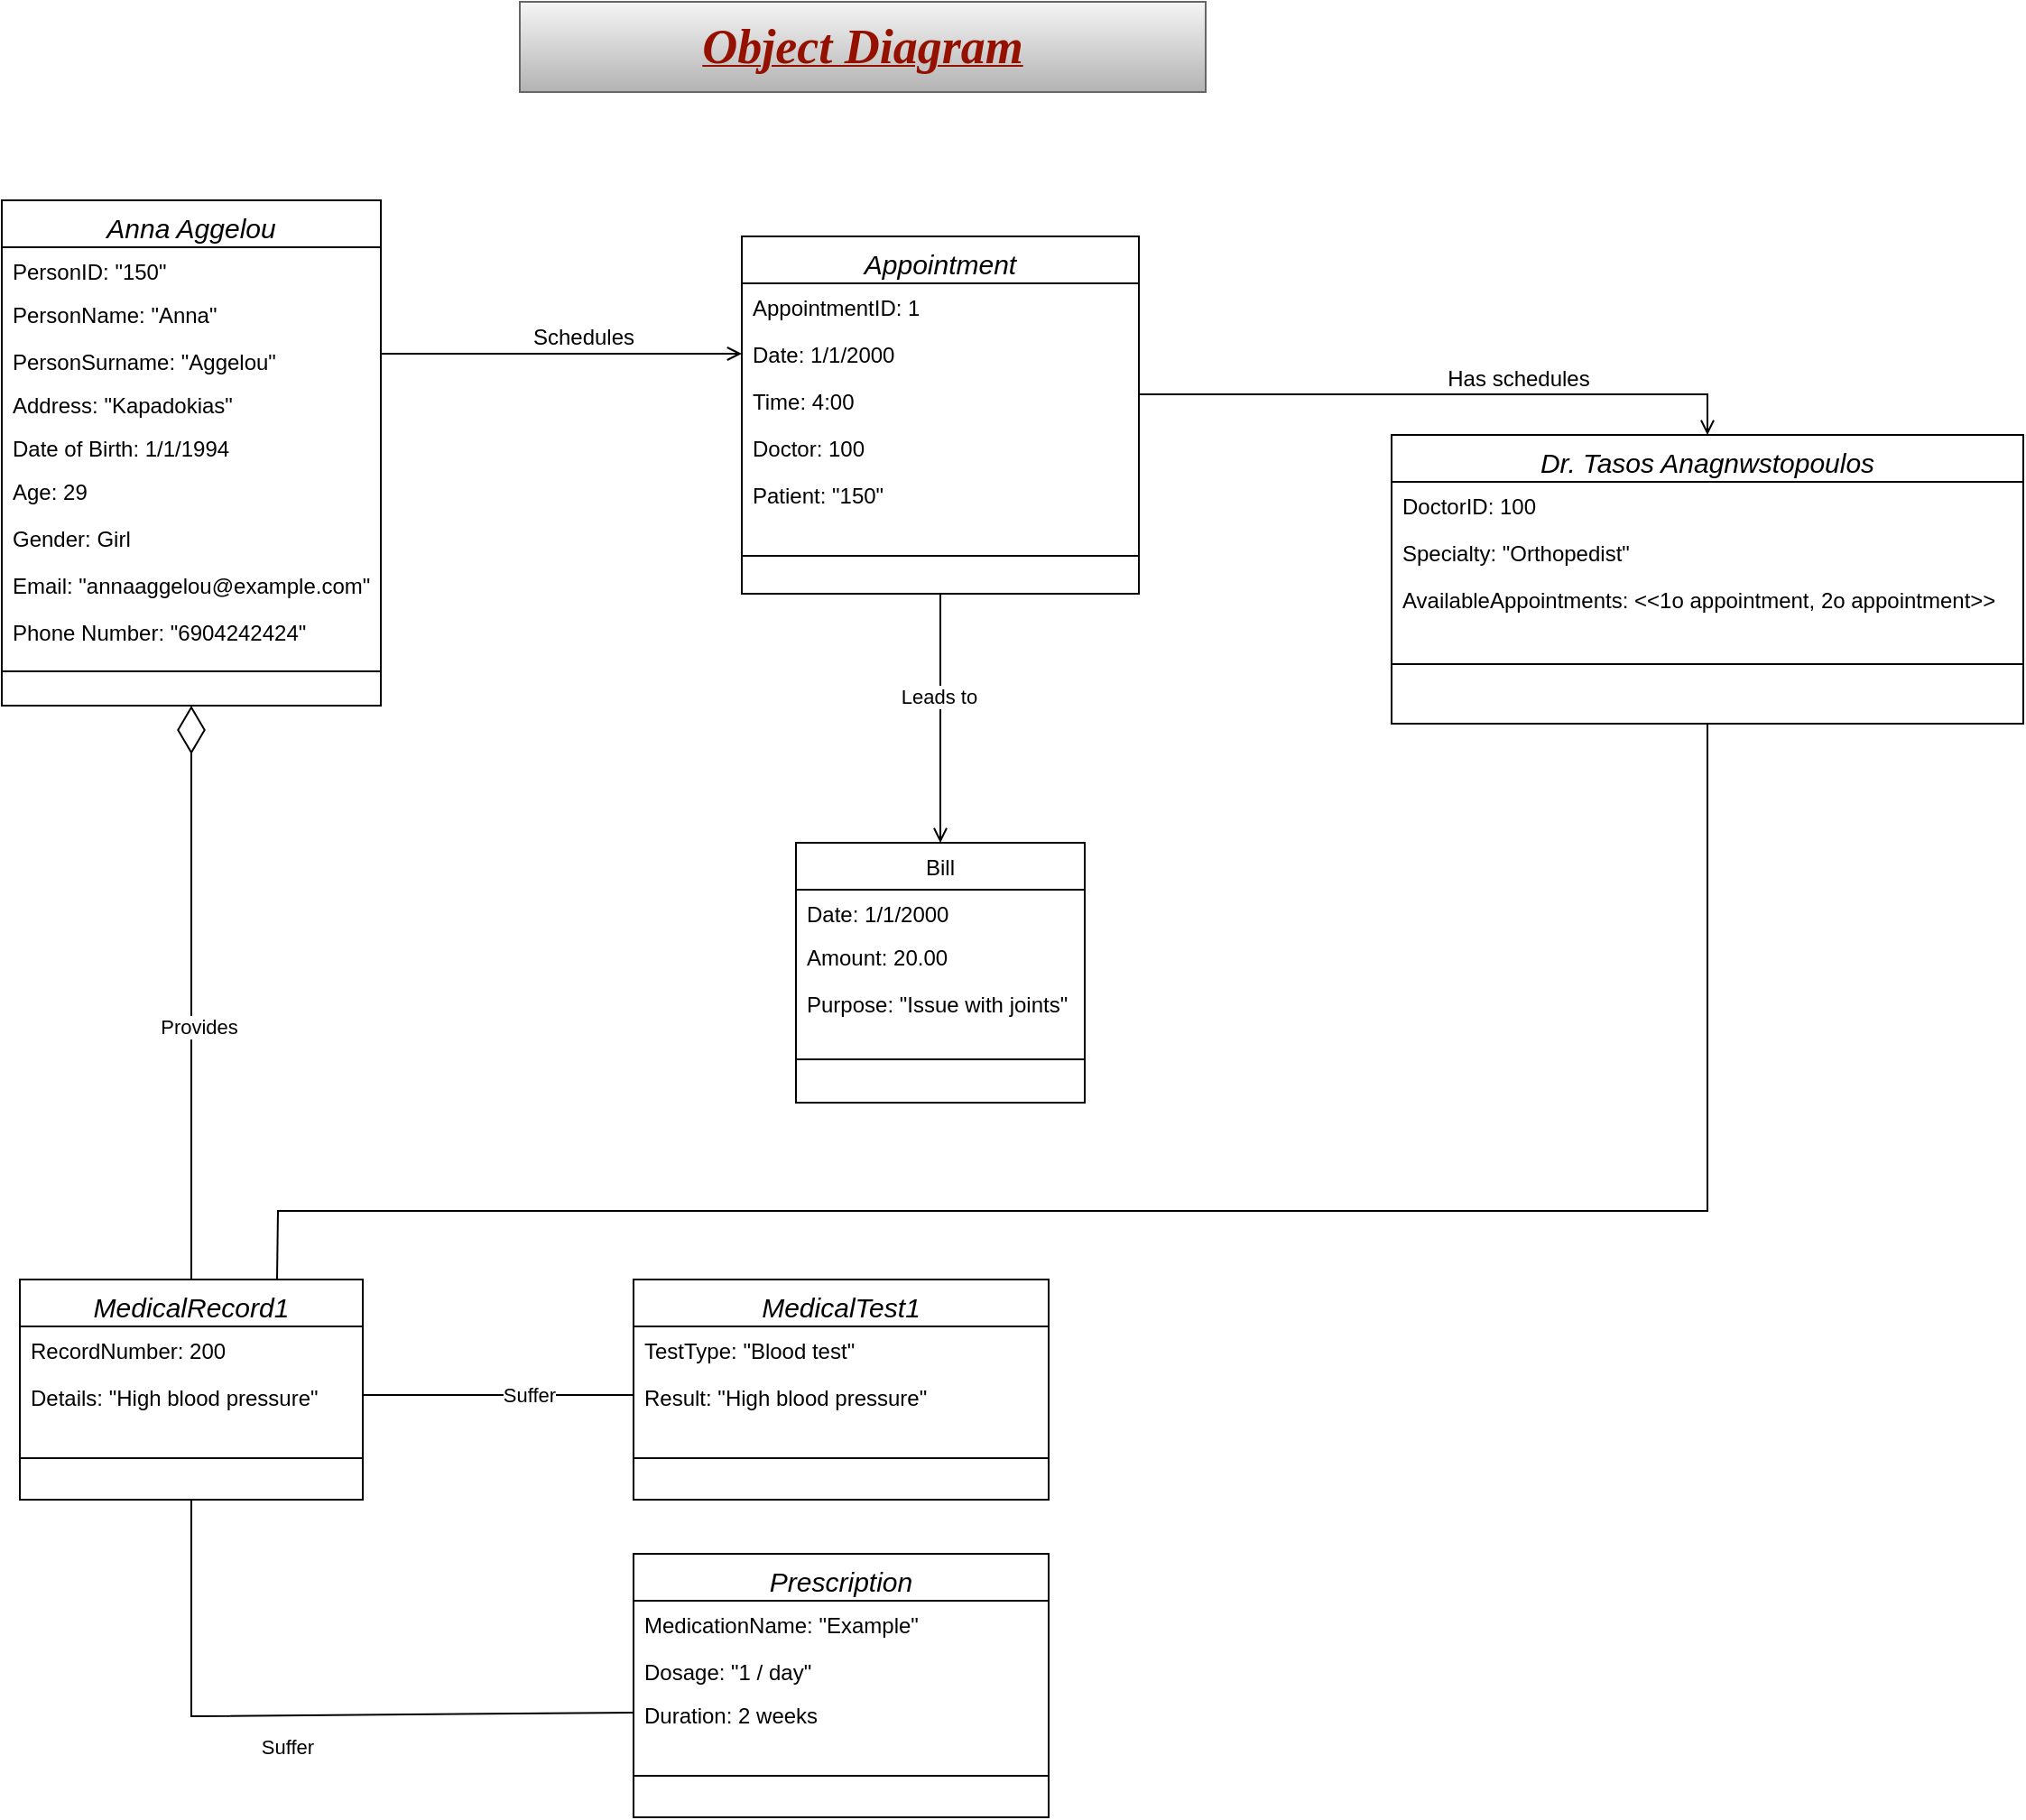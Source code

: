 <mxfile version="24.1.0" type="device">
  <diagram id="C5RBs43oDa-KdzZeNtuy" name="Page-1">
    <mxGraphModel dx="1537" dy="906" grid="1" gridSize="10" guides="1" tooltips="1" connect="1" arrows="1" fold="1" page="1" pageScale="1" pageWidth="827" pageHeight="1169" math="0" shadow="0">
      <root>
        <mxCell id="WIyWlLk6GJQsqaUBKTNV-0" />
        <mxCell id="WIyWlLk6GJQsqaUBKTNV-1" parent="WIyWlLk6GJQsqaUBKTNV-0" />
        <mxCell id="zkfFHV4jXpPFQw0GAbJ--0" value="Anna Aggelou" style="swimlane;fontStyle=2;align=center;verticalAlign=top;childLayout=stackLayout;horizontal=1;startSize=26;horizontalStack=0;resizeParent=1;resizeLast=0;collapsible=1;marginBottom=0;rounded=0;shadow=0;strokeWidth=1;fontSize=15;" parent="WIyWlLk6GJQsqaUBKTNV-1" vertex="1">
          <mxGeometry x="160" y="120" width="210" height="280" as="geometry">
            <mxRectangle x="230" y="140" width="160" height="26" as="alternateBounds" />
          </mxGeometry>
        </mxCell>
        <mxCell id="oY0IliDtDgpFpHg6CaRC-24" value="PersonID: &quot;150&quot;" style="text;align=left;verticalAlign=top;spacingLeft=4;spacingRight=4;overflow=hidden;rotatable=0;points=[[0,0.5],[1,0.5]];portConstraint=eastwest;" vertex="1" parent="zkfFHV4jXpPFQw0GAbJ--0">
          <mxGeometry y="26" width="210" height="24" as="geometry" />
        </mxCell>
        <mxCell id="zkfFHV4jXpPFQw0GAbJ--1" value="PersonName: &quot;Anna&quot;" style="text;align=left;verticalAlign=top;spacingLeft=4;spacingRight=4;overflow=hidden;rotatable=0;points=[[0,0.5],[1,0.5]];portConstraint=eastwest;" parent="zkfFHV4jXpPFQw0GAbJ--0" vertex="1">
          <mxGeometry y="50" width="210" height="26" as="geometry" />
        </mxCell>
        <mxCell id="oY0IliDtDgpFpHg6CaRC-25" value="PersonSurname: &quot;Aggelou&quot;" style="text;align=left;verticalAlign=top;spacingLeft=4;spacingRight=4;overflow=hidden;rotatable=0;points=[[0,0.5],[1,0.5]];portConstraint=eastwest;" vertex="1" parent="zkfFHV4jXpPFQw0GAbJ--0">
          <mxGeometry y="76" width="210" height="24" as="geometry" />
        </mxCell>
        <mxCell id="oY0IliDtDgpFpHg6CaRC-26" value="Address: &quot;Kapadokias&quot;" style="text;align=left;verticalAlign=top;spacingLeft=4;spacingRight=4;overflow=hidden;rotatable=0;points=[[0,0.5],[1,0.5]];portConstraint=eastwest;" vertex="1" parent="zkfFHV4jXpPFQw0GAbJ--0">
          <mxGeometry y="100" width="210" height="24" as="geometry" />
        </mxCell>
        <mxCell id="oY0IliDtDgpFpHg6CaRC-27" value="Date of Birth: 1/1/1994" style="text;align=left;verticalAlign=top;spacingLeft=4;spacingRight=4;overflow=hidden;rotatable=0;points=[[0,0.5],[1,0.5]];portConstraint=eastwest;" vertex="1" parent="zkfFHV4jXpPFQw0GAbJ--0">
          <mxGeometry y="124" width="210" height="24" as="geometry" />
        </mxCell>
        <mxCell id="oY0IliDtDgpFpHg6CaRC-18" value="Age: 29" style="text;align=left;verticalAlign=top;spacingLeft=4;spacingRight=4;overflow=hidden;rotatable=0;points=[[0,0.5],[1,0.5]];portConstraint=eastwest;rounded=0;shadow=0;html=0;" vertex="1" parent="zkfFHV4jXpPFQw0GAbJ--0">
          <mxGeometry y="148" width="210" height="26" as="geometry" />
        </mxCell>
        <mxCell id="oY0IliDtDgpFpHg6CaRC-19" value="Gender: Girl" style="text;align=left;verticalAlign=top;spacingLeft=4;spacingRight=4;overflow=hidden;rotatable=0;points=[[0,0.5],[1,0.5]];portConstraint=eastwest;rounded=0;shadow=0;html=0;" vertex="1" parent="zkfFHV4jXpPFQw0GAbJ--0">
          <mxGeometry y="174" width="210" height="26" as="geometry" />
        </mxCell>
        <mxCell id="zkfFHV4jXpPFQw0GAbJ--3" value="Email: &quot;annaaggelou@example.com&quot;" style="text;align=left;verticalAlign=top;spacingLeft=4;spacingRight=4;overflow=hidden;rotatable=0;points=[[0,0.5],[1,0.5]];portConstraint=eastwest;rounded=0;shadow=0;html=0;" parent="zkfFHV4jXpPFQw0GAbJ--0" vertex="1">
          <mxGeometry y="200" width="210" height="26" as="geometry" />
        </mxCell>
        <mxCell id="zkfFHV4jXpPFQw0GAbJ--2" value="Phone Number: &quot;6904242424&quot;" style="text;align=left;verticalAlign=top;spacingLeft=4;spacingRight=4;overflow=hidden;rotatable=0;points=[[0,0.5],[1,0.5]];portConstraint=eastwest;rounded=0;shadow=0;html=0;" parent="zkfFHV4jXpPFQw0GAbJ--0" vertex="1">
          <mxGeometry y="226" width="210" height="26" as="geometry" />
        </mxCell>
        <mxCell id="zkfFHV4jXpPFQw0GAbJ--4" value="" style="line;html=1;strokeWidth=1;align=left;verticalAlign=middle;spacingTop=-1;spacingLeft=3;spacingRight=3;rotatable=0;labelPosition=right;points=[];portConstraint=eastwest;" parent="zkfFHV4jXpPFQw0GAbJ--0" vertex="1">
          <mxGeometry y="252" width="210" height="18" as="geometry" />
        </mxCell>
        <mxCell id="zkfFHV4jXpPFQw0GAbJ--26" value="" style="endArrow=open;shadow=0;strokeWidth=1;rounded=0;curved=0;endFill=1;edgeStyle=elbowEdgeStyle;elbow=vertical;entryX=0;entryY=0.5;entryDx=0;entryDy=0;" parent="WIyWlLk6GJQsqaUBKTNV-1" source="zkfFHV4jXpPFQw0GAbJ--0" target="oY0IliDtDgpFpHg6CaRC-3" edge="1">
          <mxGeometry x="0.5" y="41" relative="1" as="geometry">
            <mxPoint x="380" y="192" as="sourcePoint" />
            <mxPoint x="540" y="192" as="targetPoint" />
            <mxPoint x="-40" y="32" as="offset" />
          </mxGeometry>
        </mxCell>
        <mxCell id="zkfFHV4jXpPFQw0GAbJ--28" value="" style="resizable=0;align=right;verticalAlign=bottom;labelBackgroundColor=none;fontSize=12;" parent="zkfFHV4jXpPFQw0GAbJ--26" connectable="0" vertex="1">
          <mxGeometry x="1" relative="1" as="geometry">
            <mxPoint x="-7" y="4" as="offset" />
          </mxGeometry>
        </mxCell>
        <mxCell id="zkfFHV4jXpPFQw0GAbJ--29" value="Schedules" style="text;html=1;resizable=0;points=[];;align=center;verticalAlign=middle;labelBackgroundColor=none;rounded=0;shadow=0;strokeWidth=1;fontSize=12;" parent="zkfFHV4jXpPFQw0GAbJ--26" vertex="1" connectable="0">
          <mxGeometry x="0.5" y="49" relative="1" as="geometry">
            <mxPoint x="-38" y="40" as="offset" />
          </mxGeometry>
        </mxCell>
        <mxCell id="oY0IliDtDgpFpHg6CaRC-0" value="&lt;font color=&quot;#941100&quot; face=&quot;Times New Roman&quot;&gt;&lt;b&gt;&lt;i&gt;&lt;u&gt;&lt;font style=&quot;font-size: 27px;&quot;&gt;Object Diagram &lt;/font&gt;&lt;/u&gt;&lt;/i&gt;&lt;/b&gt;&lt;/font&gt;" style="rounded=0;whiteSpace=wrap;html=1;fillColor=#f5f5f5;gradientColor=#b3b3b3;strokeColor=#666666;" vertex="1" parent="WIyWlLk6GJQsqaUBKTNV-1">
          <mxGeometry x="447" y="10" width="380" height="50" as="geometry" />
        </mxCell>
        <mxCell id="oY0IliDtDgpFpHg6CaRC-1" value="Appointment " style="swimlane;fontStyle=2;align=center;verticalAlign=top;childLayout=stackLayout;horizontal=1;startSize=26;horizontalStack=0;resizeParent=1;resizeLast=0;collapsible=1;marginBottom=0;rounded=0;shadow=0;strokeWidth=1;fontSize=15;" vertex="1" parent="WIyWlLk6GJQsqaUBKTNV-1">
          <mxGeometry x="570" y="140" width="220" height="198" as="geometry">
            <mxRectangle x="130" y="380" width="160" height="26" as="alternateBounds" />
          </mxGeometry>
        </mxCell>
        <mxCell id="oY0IliDtDgpFpHg6CaRC-2" value="AppointmentID: 1" style="text;align=left;verticalAlign=top;spacingLeft=4;spacingRight=4;overflow=hidden;rotatable=0;points=[[0,0.5],[1,0.5]];portConstraint=eastwest;rounded=0;shadow=0;html=0;" vertex="1" parent="oY0IliDtDgpFpHg6CaRC-1">
          <mxGeometry y="26" width="220" height="26" as="geometry" />
        </mxCell>
        <mxCell id="oY0IliDtDgpFpHg6CaRC-3" value="Date: 1/1/2000" style="text;align=left;verticalAlign=top;spacingLeft=4;spacingRight=4;overflow=hidden;rotatable=0;points=[[0,0.5],[1,0.5]];portConstraint=eastwest;" vertex="1" parent="oY0IliDtDgpFpHg6CaRC-1">
          <mxGeometry y="52" width="220" height="26" as="geometry" />
        </mxCell>
        <mxCell id="oY0IliDtDgpFpHg6CaRC-4" value="Time: 4:00" style="text;align=left;verticalAlign=top;spacingLeft=4;spacingRight=4;overflow=hidden;rotatable=0;points=[[0,0.5],[1,0.5]];portConstraint=eastwest;rounded=0;shadow=0;html=0;" vertex="1" parent="oY0IliDtDgpFpHg6CaRC-1">
          <mxGeometry y="78" width="220" height="26" as="geometry" />
        </mxCell>
        <mxCell id="oY0IliDtDgpFpHg6CaRC-5" value="Doctor: 100" style="text;align=left;verticalAlign=top;spacingLeft=4;spacingRight=4;overflow=hidden;rotatable=0;points=[[0,0.5],[1,0.5]];portConstraint=eastwest;rounded=0;shadow=0;html=0;" vertex="1" parent="oY0IliDtDgpFpHg6CaRC-1">
          <mxGeometry y="104" width="220" height="26" as="geometry" />
        </mxCell>
        <mxCell id="oY0IliDtDgpFpHg6CaRC-6" value="Patient: &quot;150&quot;" style="text;align=left;verticalAlign=top;spacingLeft=4;spacingRight=4;overflow=hidden;rotatable=0;points=[[0,0.5],[1,0.5]];portConstraint=eastwest;rounded=0;shadow=0;html=0;" vertex="1" parent="oY0IliDtDgpFpHg6CaRC-1">
          <mxGeometry y="130" width="220" height="26" as="geometry" />
        </mxCell>
        <mxCell id="oY0IliDtDgpFpHg6CaRC-7" value="" style="line;html=1;strokeWidth=1;align=left;verticalAlign=middle;spacingTop=-1;spacingLeft=3;spacingRight=3;rotatable=0;labelPosition=right;points=[];portConstraint=eastwest;" vertex="1" parent="oY0IliDtDgpFpHg6CaRC-1">
          <mxGeometry y="156" width="220" height="42" as="geometry" />
        </mxCell>
        <mxCell id="oY0IliDtDgpFpHg6CaRC-29" value="" style="endArrow=open;shadow=0;strokeWidth=1;rounded=0;curved=0;endFill=1;edgeStyle=elbowEdgeStyle;elbow=vertical;entryX=0.5;entryY=0;entryDx=0;entryDy=0;exitX=1;exitY=0.5;exitDx=0;exitDy=0;" edge="1" parent="WIyWlLk6GJQsqaUBKTNV-1" source="oY0IliDtDgpFpHg6CaRC-3" target="oY0IliDtDgpFpHg6CaRC-32">
          <mxGeometry x="0.5" y="41" relative="1" as="geometry">
            <mxPoint x="810" y="220" as="sourcePoint" />
            <mxPoint x="1010" y="220" as="targetPoint" />
            <mxPoint x="-40" y="32" as="offset" />
          </mxGeometry>
        </mxCell>
        <mxCell id="oY0IliDtDgpFpHg6CaRC-30" value="" style="resizable=0;align=right;verticalAlign=bottom;labelBackgroundColor=none;fontSize=12;" connectable="0" vertex="1" parent="oY0IliDtDgpFpHg6CaRC-29">
          <mxGeometry x="1" relative="1" as="geometry">
            <mxPoint x="-7" y="4" as="offset" />
          </mxGeometry>
        </mxCell>
        <mxCell id="oY0IliDtDgpFpHg6CaRC-31" value="Has schedules" style="text;html=1;resizable=0;points=[];;align=center;verticalAlign=middle;labelBackgroundColor=none;rounded=0;shadow=0;strokeWidth=1;fontSize=12;" vertex="1" connectable="0" parent="oY0IliDtDgpFpHg6CaRC-29">
          <mxGeometry x="0.5" y="49" relative="1" as="geometry">
            <mxPoint x="-38" y="40" as="offset" />
          </mxGeometry>
        </mxCell>
        <mxCell id="oY0IliDtDgpFpHg6CaRC-32" value="Dr. Tasos Anagnwstopoulos" style="swimlane;fontStyle=2;align=center;verticalAlign=top;childLayout=stackLayout;horizontal=1;startSize=26;horizontalStack=0;resizeParent=1;resizeLast=0;collapsible=1;marginBottom=0;rounded=0;shadow=0;strokeWidth=1;fontSize=15;" vertex="1" parent="WIyWlLk6GJQsqaUBKTNV-1">
          <mxGeometry x="930" y="250" width="350" height="160" as="geometry">
            <mxRectangle x="130" y="380" width="160" height="26" as="alternateBounds" />
          </mxGeometry>
        </mxCell>
        <mxCell id="oY0IliDtDgpFpHg6CaRC-48" value="DoctorID: 100" style="text;align=left;verticalAlign=top;spacingLeft=4;spacingRight=4;overflow=hidden;rotatable=0;points=[[0,0.5],[1,0.5]];portConstraint=eastwest;" vertex="1" parent="oY0IliDtDgpFpHg6CaRC-32">
          <mxGeometry y="26" width="350" height="26" as="geometry" />
        </mxCell>
        <mxCell id="oY0IliDtDgpFpHg6CaRC-49" value="Specialty: &quot;Οrthopedist&quot;" style="text;align=left;verticalAlign=top;spacingLeft=4;spacingRight=4;overflow=hidden;rotatable=0;points=[[0,0.5],[1,0.5]];portConstraint=eastwest;rounded=0;shadow=0;html=0;" vertex="1" parent="oY0IliDtDgpFpHg6CaRC-32">
          <mxGeometry y="52" width="350" height="26" as="geometry" />
        </mxCell>
        <mxCell id="oY0IliDtDgpFpHg6CaRC-42" value="AvailableAppointments: &lt;&lt;1o appointment, 2o appointment&gt;&gt;" style="text;align=left;verticalAlign=top;spacingLeft=4;spacingRight=4;overflow=hidden;rotatable=0;points=[[0,0.5],[1,0.5]];portConstraint=eastwest;" vertex="1" parent="oY0IliDtDgpFpHg6CaRC-32">
          <mxGeometry y="78" width="350" height="28" as="geometry" />
        </mxCell>
        <mxCell id="oY0IliDtDgpFpHg6CaRC-38" value="" style="line;html=1;strokeWidth=1;align=left;verticalAlign=middle;spacingTop=-1;spacingLeft=3;spacingRight=3;rotatable=0;labelPosition=right;points=[];portConstraint=eastwest;" vertex="1" parent="oY0IliDtDgpFpHg6CaRC-32">
          <mxGeometry y="106" width="350" height="42" as="geometry" />
        </mxCell>
        <mxCell id="oY0IliDtDgpFpHg6CaRC-50" value="Bill" style="swimlane;fontStyle=0;align=center;verticalAlign=top;childLayout=stackLayout;horizontal=1;startSize=26;horizontalStack=0;resizeParent=1;resizeLast=0;collapsible=1;marginBottom=0;rounded=0;shadow=0;strokeWidth=1;" vertex="1" parent="WIyWlLk6GJQsqaUBKTNV-1">
          <mxGeometry x="600" y="476" width="160" height="144" as="geometry">
            <mxRectangle x="340" y="380" width="170" height="26" as="alternateBounds" />
          </mxGeometry>
        </mxCell>
        <mxCell id="oY0IliDtDgpFpHg6CaRC-64" value="Date: 1/1/2000" style="text;align=left;verticalAlign=top;spacingLeft=4;spacingRight=4;overflow=hidden;rotatable=0;points=[[0,0.5],[1,0.5]];portConstraint=eastwest;" vertex="1" parent="oY0IliDtDgpFpHg6CaRC-50">
          <mxGeometry y="26" width="160" height="24" as="geometry" />
        </mxCell>
        <mxCell id="oY0IliDtDgpFpHg6CaRC-65" value="Amount: 20.00" style="text;align=left;verticalAlign=top;spacingLeft=4;spacingRight=4;overflow=hidden;rotatable=0;points=[[0,0.5],[1,0.5]];portConstraint=eastwest;rounded=0;shadow=0;html=0;" vertex="1" parent="oY0IliDtDgpFpHg6CaRC-50">
          <mxGeometry y="50" width="160" height="26" as="geometry" />
        </mxCell>
        <mxCell id="oY0IliDtDgpFpHg6CaRC-66" value="Purpose: &quot;Issue with joints&quot;" style="text;align=left;verticalAlign=top;spacingLeft=4;spacingRight=4;overflow=hidden;rotatable=0;points=[[0,0.5],[1,0.5]];portConstraint=eastwest;" vertex="1" parent="oY0IliDtDgpFpHg6CaRC-50">
          <mxGeometry y="76" width="160" height="24" as="geometry" />
        </mxCell>
        <mxCell id="oY0IliDtDgpFpHg6CaRC-52" value="" style="line;html=1;strokeWidth=1;align=left;verticalAlign=middle;spacingTop=-1;spacingLeft=3;spacingRight=3;rotatable=0;labelPosition=right;points=[];portConstraint=eastwest;" vertex="1" parent="oY0IliDtDgpFpHg6CaRC-50">
          <mxGeometry y="100" width="160" height="40" as="geometry" />
        </mxCell>
        <mxCell id="oY0IliDtDgpFpHg6CaRC-53" value="" style="endArrow=open;shadow=0;strokeWidth=1;rounded=0;curved=0;endFill=1;edgeStyle=elbowEdgeStyle;elbow=vertical;entryX=0.5;entryY=0;entryDx=0;entryDy=0;exitX=0.5;exitY=1;exitDx=0;exitDy=0;" edge="1" parent="WIyWlLk6GJQsqaUBKTNV-1" source="oY0IliDtDgpFpHg6CaRC-1" target="oY0IliDtDgpFpHg6CaRC-50">
          <mxGeometry x="0.5" y="41" relative="1" as="geometry">
            <mxPoint x="390" y="430.22" as="sourcePoint" />
            <mxPoint x="590" y="430.22" as="targetPoint" />
            <mxPoint x="-40" y="32" as="offset" />
          </mxGeometry>
        </mxCell>
        <mxCell id="oY0IliDtDgpFpHg6CaRC-54" value="" style="resizable=0;align=right;verticalAlign=bottom;labelBackgroundColor=none;fontSize=12;" connectable="0" vertex="1" parent="oY0IliDtDgpFpHg6CaRC-53">
          <mxGeometry x="1" relative="1" as="geometry">
            <mxPoint x="-7" y="4" as="offset" />
          </mxGeometry>
        </mxCell>
        <mxCell id="oY0IliDtDgpFpHg6CaRC-67" value="Leads to " style="edgeLabel;html=1;align=center;verticalAlign=middle;resizable=0;points=[];" vertex="1" connectable="0" parent="oY0IliDtDgpFpHg6CaRC-53">
          <mxGeometry x="-0.177" y="-1" relative="1" as="geometry">
            <mxPoint as="offset" />
          </mxGeometry>
        </mxCell>
        <mxCell id="oY0IliDtDgpFpHg6CaRC-68" value="MedicalRecord1" style="swimlane;fontStyle=2;align=center;verticalAlign=top;childLayout=stackLayout;horizontal=1;startSize=26;horizontalStack=0;resizeParent=1;resizeLast=0;collapsible=1;marginBottom=0;rounded=0;shadow=0;strokeWidth=1;fontSize=15;" vertex="1" parent="WIyWlLk6GJQsqaUBKTNV-1">
          <mxGeometry x="170" y="718" width="190" height="122" as="geometry">
            <mxRectangle x="230" y="140" width="160" height="26" as="alternateBounds" />
          </mxGeometry>
        </mxCell>
        <mxCell id="oY0IliDtDgpFpHg6CaRC-69" value="RecordNumber: 200" style="text;align=left;verticalAlign=top;spacingLeft=4;spacingRight=4;overflow=hidden;rotatable=0;points=[[0,0.5],[1,0.5]];portConstraint=eastwest;rounded=0;shadow=0;html=0;" vertex="1" parent="oY0IliDtDgpFpHg6CaRC-68">
          <mxGeometry y="26" width="190" height="26" as="geometry" />
        </mxCell>
        <mxCell id="oY0IliDtDgpFpHg6CaRC-70" value="Details: &quot;High blood pressure&quot;" style="text;align=left;verticalAlign=top;spacingLeft=4;spacingRight=4;overflow=hidden;rotatable=0;points=[[0,0.5],[1,0.5]];portConstraint=eastwest;" vertex="1" parent="oY0IliDtDgpFpHg6CaRC-68">
          <mxGeometry y="52" width="190" height="24" as="geometry" />
        </mxCell>
        <mxCell id="oY0IliDtDgpFpHg6CaRC-71" value="" style="line;html=1;strokeWidth=1;align=left;verticalAlign=middle;spacingTop=-1;spacingLeft=3;spacingRight=3;rotatable=0;labelPosition=right;points=[];portConstraint=eastwest;" vertex="1" parent="oY0IliDtDgpFpHg6CaRC-68">
          <mxGeometry y="76" width="190" height="46" as="geometry" />
        </mxCell>
        <mxCell id="oY0IliDtDgpFpHg6CaRC-74" value="" style="endArrow=diamondThin;endFill=0;endSize=24;html=1;rounded=0;exitX=0.5;exitY=0;exitDx=0;exitDy=0;entryX=0.5;entryY=1;entryDx=0;entryDy=0;" edge="1" parent="WIyWlLk6GJQsqaUBKTNV-1" source="oY0IliDtDgpFpHg6CaRC-68" target="zkfFHV4jXpPFQw0GAbJ--0">
          <mxGeometry width="160" relative="1" as="geometry">
            <mxPoint x="260" y="470" as="sourcePoint" />
            <mxPoint x="420" y="470" as="targetPoint" />
          </mxGeometry>
        </mxCell>
        <mxCell id="oY0IliDtDgpFpHg6CaRC-75" value="Provides" style="edgeLabel;html=1;align=center;verticalAlign=middle;resizable=0;points=[];" vertex="1" connectable="0" parent="oY0IliDtDgpFpHg6CaRC-74">
          <mxGeometry x="-0.119" y="-4" relative="1" as="geometry">
            <mxPoint as="offset" />
          </mxGeometry>
        </mxCell>
        <mxCell id="oY0IliDtDgpFpHg6CaRC-77" value="" style="endArrow=none;html=1;rounded=0;entryX=1;entryY=0.5;entryDx=0;entryDy=0;exitX=0;exitY=0.5;exitDx=0;exitDy=0;" edge="1" parent="WIyWlLk6GJQsqaUBKTNV-1" source="oY0IliDtDgpFpHg6CaRC-80" target="oY0IliDtDgpFpHg6CaRC-70">
          <mxGeometry width="50" height="50" relative="1" as="geometry">
            <mxPoint x="500" y="782" as="sourcePoint" />
            <mxPoint x="380" y="779" as="targetPoint" />
            <Array as="points" />
          </mxGeometry>
        </mxCell>
        <mxCell id="oY0IliDtDgpFpHg6CaRC-83" value="Suffer" style="edgeLabel;html=1;align=center;verticalAlign=middle;resizable=0;points=[];" vertex="1" connectable="0" parent="oY0IliDtDgpFpHg6CaRC-77">
          <mxGeometry x="0.469" y="-1" relative="1" as="geometry">
            <mxPoint x="52" y="1" as="offset" />
          </mxGeometry>
        </mxCell>
        <mxCell id="oY0IliDtDgpFpHg6CaRC-78" value="MedicalTest1" style="swimlane;fontStyle=2;align=center;verticalAlign=top;childLayout=stackLayout;horizontal=1;startSize=26;horizontalStack=0;resizeParent=1;resizeLast=0;collapsible=1;marginBottom=0;rounded=0;shadow=0;strokeWidth=1;fontSize=15;" vertex="1" parent="WIyWlLk6GJQsqaUBKTNV-1">
          <mxGeometry x="510" y="718" width="230" height="122" as="geometry">
            <mxRectangle x="230" y="140" width="160" height="26" as="alternateBounds" />
          </mxGeometry>
        </mxCell>
        <mxCell id="oY0IliDtDgpFpHg6CaRC-79" value="TestType: &quot;Blood test&quot;" style="text;align=left;verticalAlign=top;spacingLeft=4;spacingRight=4;overflow=hidden;rotatable=0;points=[[0,0.5],[1,0.5]];portConstraint=eastwest;rounded=0;shadow=0;html=0;" vertex="1" parent="oY0IliDtDgpFpHg6CaRC-78">
          <mxGeometry y="26" width="230" height="26" as="geometry" />
        </mxCell>
        <mxCell id="oY0IliDtDgpFpHg6CaRC-80" value="Result: &quot;High blood pressure&quot;" style="text;align=left;verticalAlign=top;spacingLeft=4;spacingRight=4;overflow=hidden;rotatable=0;points=[[0,0.5],[1,0.5]];portConstraint=eastwest;" vertex="1" parent="oY0IliDtDgpFpHg6CaRC-78">
          <mxGeometry y="52" width="230" height="24" as="geometry" />
        </mxCell>
        <mxCell id="oY0IliDtDgpFpHg6CaRC-81" value="" style="line;html=1;strokeWidth=1;align=left;verticalAlign=middle;spacingTop=-1;spacingLeft=3;spacingRight=3;rotatable=0;labelPosition=right;points=[];portConstraint=eastwest;" vertex="1" parent="oY0IliDtDgpFpHg6CaRC-78">
          <mxGeometry y="76" width="230" height="46" as="geometry" />
        </mxCell>
        <mxCell id="oY0IliDtDgpFpHg6CaRC-92" value="Prescription" style="swimlane;fontStyle=2;align=center;verticalAlign=top;childLayout=stackLayout;horizontal=1;startSize=26;horizontalStack=0;resizeParent=1;resizeLast=0;collapsible=1;marginBottom=0;rounded=0;shadow=0;strokeWidth=1;fontSize=15;" vertex="1" parent="WIyWlLk6GJQsqaUBKTNV-1">
          <mxGeometry x="510" y="870" width="230" height="146" as="geometry">
            <mxRectangle x="230" y="140" width="160" height="26" as="alternateBounds" />
          </mxGeometry>
        </mxCell>
        <mxCell id="oY0IliDtDgpFpHg6CaRC-96" value="MedicationName: &quot;Example&quot;" style="text;align=left;verticalAlign=top;spacingLeft=4;spacingRight=4;overflow=hidden;rotatable=0;points=[[0,0.5],[1,0.5]];portConstraint=eastwest;rounded=0;shadow=0;html=0;" vertex="1" parent="oY0IliDtDgpFpHg6CaRC-92">
          <mxGeometry y="26" width="230" height="26" as="geometry" />
        </mxCell>
        <mxCell id="oY0IliDtDgpFpHg6CaRC-97" value="Dosage: &quot;1 / day&quot;" style="text;align=left;verticalAlign=top;spacingLeft=4;spacingRight=4;overflow=hidden;rotatable=0;points=[[0,0.5],[1,0.5]];portConstraint=eastwest;" vertex="1" parent="oY0IliDtDgpFpHg6CaRC-92">
          <mxGeometry y="52" width="230" height="24" as="geometry" />
        </mxCell>
        <mxCell id="oY0IliDtDgpFpHg6CaRC-98" value="Duration: 2 weeks" style="text;align=left;verticalAlign=top;spacingLeft=4;spacingRight=4;overflow=hidden;rotatable=0;points=[[0,0.5],[1,0.5]];portConstraint=eastwest;" vertex="1" parent="oY0IliDtDgpFpHg6CaRC-92">
          <mxGeometry y="76" width="230" height="24" as="geometry" />
        </mxCell>
        <mxCell id="oY0IliDtDgpFpHg6CaRC-95" value="" style="line;html=1;strokeWidth=1;align=left;verticalAlign=middle;spacingTop=-1;spacingLeft=3;spacingRight=3;rotatable=0;labelPosition=right;points=[];portConstraint=eastwest;" vertex="1" parent="oY0IliDtDgpFpHg6CaRC-92">
          <mxGeometry y="100" width="230" height="46" as="geometry" />
        </mxCell>
        <mxCell id="oY0IliDtDgpFpHg6CaRC-99" value="" style="endArrow=none;html=1;rounded=0;entryX=0.5;entryY=1;entryDx=0;entryDy=0;exitX=0;exitY=0.5;exitDx=0;exitDy=0;" edge="1" parent="WIyWlLk6GJQsqaUBKTNV-1" source="oY0IliDtDgpFpHg6CaRC-98" target="oY0IliDtDgpFpHg6CaRC-68">
          <mxGeometry width="50" height="50" relative="1" as="geometry">
            <mxPoint x="380" y="960" as="sourcePoint" />
            <mxPoint x="230" y="960" as="targetPoint" />
            <Array as="points">
              <mxPoint x="265" y="960" />
            </Array>
          </mxGeometry>
        </mxCell>
        <mxCell id="oY0IliDtDgpFpHg6CaRC-100" value="Suffer" style="edgeLabel;html=1;align=center;verticalAlign=middle;resizable=0;points=[];" vertex="1" connectable="0" parent="oY0IliDtDgpFpHg6CaRC-99">
          <mxGeometry x="0.469" y="-1" relative="1" as="geometry">
            <mxPoint x="52" y="40" as="offset" />
          </mxGeometry>
        </mxCell>
        <mxCell id="oY0IliDtDgpFpHg6CaRC-101" value="" style="endArrow=none;html=1;rounded=0;entryX=0.5;entryY=1;entryDx=0;entryDy=0;exitX=0.75;exitY=0;exitDx=0;exitDy=0;" edge="1" parent="WIyWlLk6GJQsqaUBKTNV-1" source="oY0IliDtDgpFpHg6CaRC-68" target="oY0IliDtDgpFpHg6CaRC-32">
          <mxGeometry width="50" height="50" relative="1" as="geometry">
            <mxPoint x="320" y="680" as="sourcePoint" />
            <mxPoint x="930" y="620" as="targetPoint" />
            <Array as="points">
              <mxPoint x="313" y="680" />
              <mxPoint x="820" y="680" />
              <mxPoint x="1105" y="680" />
            </Array>
          </mxGeometry>
        </mxCell>
      </root>
    </mxGraphModel>
  </diagram>
</mxfile>
